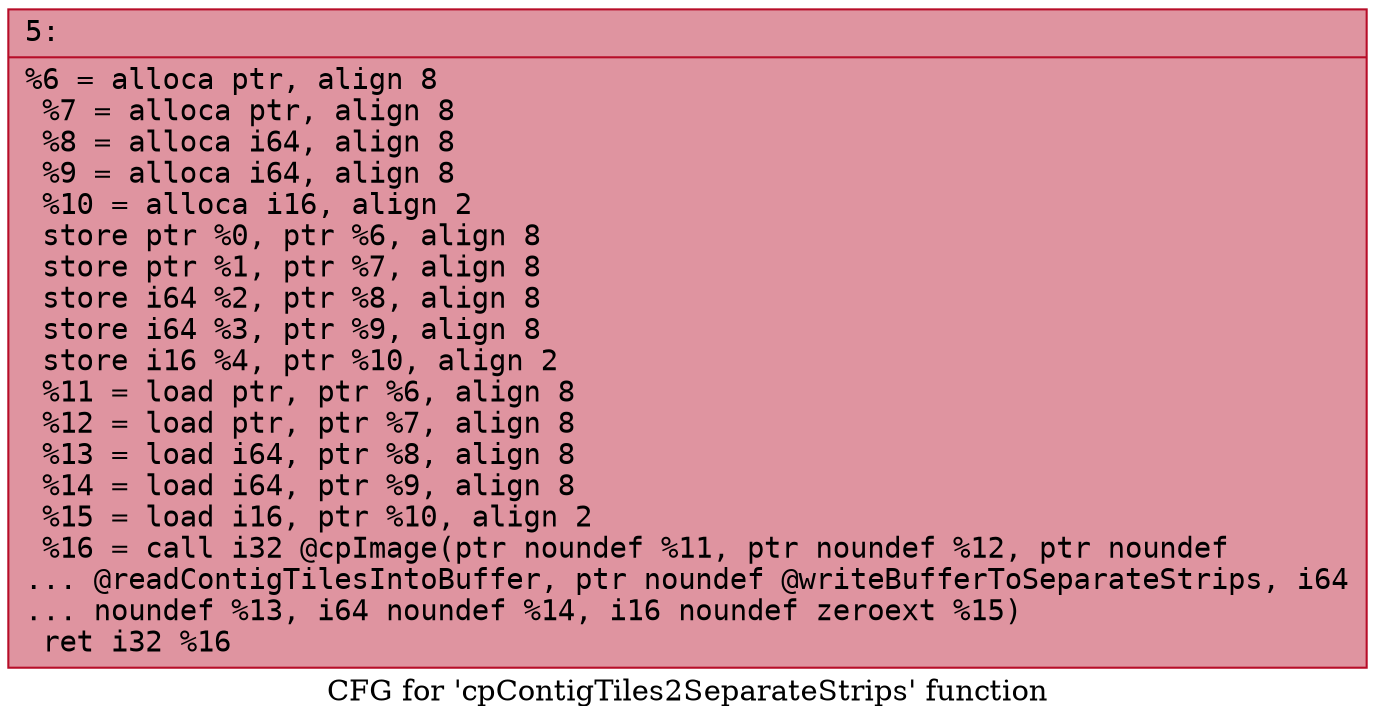 digraph "CFG for 'cpContigTiles2SeparateStrips' function" {
	label="CFG for 'cpContigTiles2SeparateStrips' function";

	Node0x600001c481e0 [shape=record,color="#b70d28ff", style=filled, fillcolor="#b70d2870" fontname="Courier",label="{5:\l|  %6 = alloca ptr, align 8\l  %7 = alloca ptr, align 8\l  %8 = alloca i64, align 8\l  %9 = alloca i64, align 8\l  %10 = alloca i16, align 2\l  store ptr %0, ptr %6, align 8\l  store ptr %1, ptr %7, align 8\l  store i64 %2, ptr %8, align 8\l  store i64 %3, ptr %9, align 8\l  store i16 %4, ptr %10, align 2\l  %11 = load ptr, ptr %6, align 8\l  %12 = load ptr, ptr %7, align 8\l  %13 = load i64, ptr %8, align 8\l  %14 = load i64, ptr %9, align 8\l  %15 = load i16, ptr %10, align 2\l  %16 = call i32 @cpImage(ptr noundef %11, ptr noundef %12, ptr noundef\l... @readContigTilesIntoBuffer, ptr noundef @writeBufferToSeparateStrips, i64\l... noundef %13, i64 noundef %14, i16 noundef zeroext %15)\l  ret i32 %16\l}"];
}
